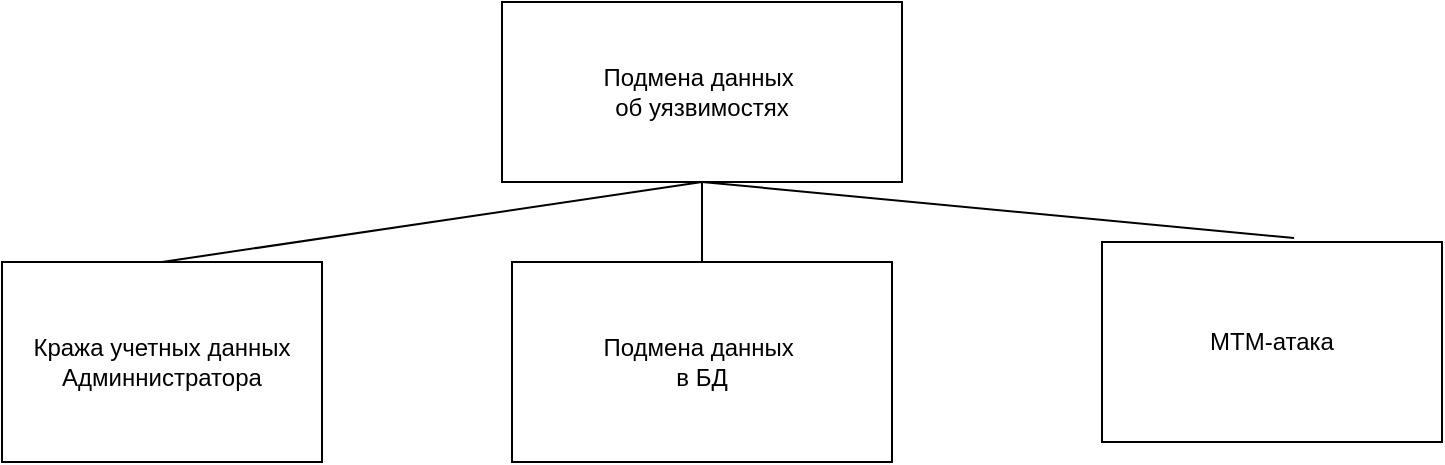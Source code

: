 <mxfile version="19.0.3" type="github" pages="3">
  <diagram id="D-yUW482YGTC_Zu7iGBm" name="Page-1">
    <mxGraphModel dx="868" dy="450" grid="1" gridSize="10" guides="1" tooltips="1" connect="1" arrows="1" fold="1" page="1" pageScale="1" pageWidth="827" pageHeight="1169" math="0" shadow="0">
      <root>
        <mxCell id="0" />
        <mxCell id="1" parent="0" />
        <mxCell id="s8_ZTxjLeVXoFBaqplVr-2" value="Подмена данных&amp;nbsp;&lt;br&gt;об уязвимостях" style="rounded=0;whiteSpace=wrap;html=1;" vertex="1" parent="1">
          <mxGeometry x="330" y="70" width="200" height="90" as="geometry" />
        </mxCell>
        <mxCell id="s8_ZTxjLeVXoFBaqplVr-3" value="Кража учетных данных&lt;br&gt;Админнистратора" style="rounded=0;whiteSpace=wrap;html=1;" vertex="1" parent="1">
          <mxGeometry x="80" y="200" width="160" height="100" as="geometry" />
        </mxCell>
        <mxCell id="s8_ZTxjLeVXoFBaqplVr-4" value="Подмена данных&amp;nbsp;&lt;br&gt;в БД" style="rounded=0;whiteSpace=wrap;html=1;" vertex="1" parent="1">
          <mxGeometry x="335" y="200" width="190" height="100" as="geometry" />
        </mxCell>
        <mxCell id="s8_ZTxjLeVXoFBaqplVr-5" value="МТМ-атака" style="rounded=0;whiteSpace=wrap;html=1;" vertex="1" parent="1">
          <mxGeometry x="630" y="190" width="170" height="100" as="geometry" />
        </mxCell>
        <mxCell id="s8_ZTxjLeVXoFBaqplVr-8" value="" style="endArrow=none;html=1;rounded=0;shadow=0;sketch=0;strokeColor=default;jumpStyle=none;entryX=0.5;entryY=1;entryDx=0;entryDy=0;exitX=0.5;exitY=0;exitDx=0;exitDy=0;" edge="1" parent="1" source="s8_ZTxjLeVXoFBaqplVr-3" target="s8_ZTxjLeVXoFBaqplVr-2">
          <mxGeometry width="50" height="50" relative="1" as="geometry">
            <mxPoint x="130" y="330" as="sourcePoint" />
            <mxPoint x="180" y="280" as="targetPoint" />
          </mxGeometry>
        </mxCell>
        <mxCell id="s8_ZTxjLeVXoFBaqplVr-10" value="" style="endArrow=none;html=1;rounded=0;shadow=0;sketch=0;strokeColor=default;jumpStyle=none;entryX=0.5;entryY=1;entryDx=0;entryDy=0;exitX=0.565;exitY=-0.02;exitDx=0;exitDy=0;exitPerimeter=0;" edge="1" parent="1" source="s8_ZTxjLeVXoFBaqplVr-5" target="s8_ZTxjLeVXoFBaqplVr-2">
          <mxGeometry width="50" height="50" relative="1" as="geometry">
            <mxPoint x="170" y="210" as="sourcePoint" />
            <mxPoint x="440" y="170" as="targetPoint" />
          </mxGeometry>
        </mxCell>
        <mxCell id="s8_ZTxjLeVXoFBaqplVr-11" value="" style="endArrow=none;html=1;rounded=0;shadow=0;sketch=0;strokeColor=default;jumpStyle=none;entryX=0.5;entryY=1;entryDx=0;entryDy=0;" edge="1" parent="1" source="s8_ZTxjLeVXoFBaqplVr-4" target="s8_ZTxjLeVXoFBaqplVr-2">
          <mxGeometry width="50" height="50" relative="1" as="geometry">
            <mxPoint x="180" y="220" as="sourcePoint" />
            <mxPoint x="450" y="180" as="targetPoint" />
          </mxGeometry>
        </mxCell>
      </root>
    </mxGraphModel>
  </diagram>
  <diagram name="Page-1" id="jaZjA9ey6SBZGUk1t0Iv">
    <mxGraphModel dx="2329" dy="1000" grid="1" gridSize="20" guides="1" tooltips="1" connect="1" arrows="1" fold="1" page="0" pageScale="1" pageWidth="827" pageHeight="1169" math="0" shadow="0">
      <root>
        <mxCell id="0" />
        <mxCell id="1" parent="0" />
        <mxCell id="6FbULZx7t-redWRsqtDW-2" value="Несанкционированный&lt;br style=&quot;font-size: 19px;&quot;&gt;доступ пользователя" style="rounded=0;whiteSpace=wrap;html=1;fontSize=19;fontStyle=1;strokeWidth=2;" parent="1" vertex="1">
          <mxGeometry x="303" y="20" width="222" height="100" as="geometry" />
        </mxCell>
        <mxCell id="6FbULZx7t-redWRsqtDW-5" style="rounded=0;orthogonalLoop=1;jettySize=auto;html=1;exitX=0.5;exitY=0;exitDx=0;exitDy=0;entryX=0.5;entryY=1;entryDx=0;entryDy=0;fontSize=19;endArrow=none;endFill=0;dashed=1;fontStyle=1;strokeWidth=2;" parent="1" source="6FbULZx7t-redWRsqtDW-4" target="6FbULZx7t-redWRsqtDW-2" edge="1">
          <mxGeometry relative="1" as="geometry" />
        </mxCell>
        <mxCell id="6FbULZx7t-redWRsqtDW-8" style="edgeStyle=none;rounded=0;orthogonalLoop=1;jettySize=auto;html=1;exitX=0.5;exitY=1;exitDx=0;exitDy=0;dashed=1;fontSize=19;endArrow=none;endFill=0;fontStyle=1;strokeWidth=2;" parent="1" source="6FbULZx7t-redWRsqtDW-4" target="6FbULZx7t-redWRsqtDW-7" edge="1">
          <mxGeometry relative="1" as="geometry" />
        </mxCell>
        <mxCell id="6FbULZx7t-redWRsqtDW-4" value="Получение&lt;br style=&quot;font-size: 19px;&quot;&gt;физического&lt;br style=&quot;font-size: 19px;&quot;&gt;доступа&amp;nbsp;к серверу" style="rounded=0;whiteSpace=wrap;html=1;fontSize=19;fontStyle=1;strokeWidth=2;" parent="1" vertex="1">
          <mxGeometry x="-280" y="220" width="301.25" height="150" as="geometry" />
        </mxCell>
        <mxCell id="6FbULZx7t-redWRsqtDW-7" value="Доступ к &lt;br style=&quot;font-size: 19px;&quot;&gt;серверу &lt;br style=&quot;font-size: 19px;&quot;&gt;надежно &lt;br style=&quot;font-size: 19px;&quot;&gt;защищен" style="ellipse;whiteSpace=wrap;html=1;fontSize=19;aspect=fixed;fontStyle=1;strokeWidth=2;" parent="1" vertex="1">
          <mxGeometry x="-218.12" y="450" width="177.5" height="177.5" as="geometry" />
        </mxCell>
        <mxCell id="-A18JB_W-Mte3Z53-bMp-1" style="edgeStyle=none;rounded=0;orthogonalLoop=1;jettySize=auto;html=1;exitX=0.5;exitY=1;exitDx=0;exitDy=0;entryX=0.5;entryY=0;entryDx=0;entryDy=0;fontSize=19;endArrow=none;endFill=0;fontStyle=1;strokeWidth=2;" parent="1" source="6FbULZx7t-redWRsqtDW-9" target="6FbULZx7t-redWRsqtDW-21" edge="1">
          <mxGeometry relative="1" as="geometry" />
        </mxCell>
        <mxCell id="6FbULZx7t-redWRsqtDW-9" value="Сервер находится в подсети, к которой имеется&lt;br style=&quot;font-size: 19px;&quot;&gt;ограниченный круг лиц" style="rounded=0;whiteSpace=wrap;html=1;fontSize=19;fontStyle=1;strokeWidth=2;" parent="1" vertex="1">
          <mxGeometry x="100" y="220" width="290" height="150" as="geometry" />
        </mxCell>
        <mxCell id="6FbULZx7t-redWRsqtDW-10" value="Злоумышленник сканирует подсеть&amp;nbsp;" style="rounded=0;whiteSpace=wrap;html=1;fontSize=19;fontStyle=1;strokeWidth=2;" parent="1" vertex="1">
          <mxGeometry x="440" y="220" width="280" height="150" as="geometry" />
        </mxCell>
        <mxCell id="6FbULZx7t-redWRsqtDW-11" value="Сервер находится в подсети, доступ к которой имеют все" style="rounded=0;whiteSpace=wrap;html=1;fontSize=19;fontStyle=1;strokeWidth=2;" parent="1" vertex="1">
          <mxGeometry x="800" y="220" width="320" height="150" as="geometry" />
        </mxCell>
        <mxCell id="6FbULZx7t-redWRsqtDW-13" style="rounded=0;orthogonalLoop=1;jettySize=auto;html=1;exitX=0.5;exitY=0;exitDx=0;exitDy=0;entryX=0.5;entryY=1;entryDx=0;entryDy=0;fontSize=19;endArrow=none;endFill=0;dashed=1;fontStyle=1;strokeWidth=2;" parent="1" source="6FbULZx7t-redWRsqtDW-11" target="6FbULZx7t-redWRsqtDW-2" edge="1">
          <mxGeometry relative="1" as="geometry">
            <mxPoint x="115" y="240" as="sourcePoint" />
            <mxPoint x="434" y="140" as="targetPoint" />
          </mxGeometry>
        </mxCell>
        <mxCell id="6FbULZx7t-redWRsqtDW-14" value="" style="endArrow=none;html=1;rounded=0;fontSize=19;exitX=0.5;exitY=0;exitDx=0;exitDy=0;fontStyle=1;strokeWidth=2;" parent="1" source="6FbULZx7t-redWRsqtDW-10" edge="1">
          <mxGeometry width="50" height="50" relative="1" as="geometry">
            <mxPoint x="480" y="230" as="sourcePoint" />
            <mxPoint x="420" y="120" as="targetPoint" />
          </mxGeometry>
        </mxCell>
        <mxCell id="6FbULZx7t-redWRsqtDW-15" style="rounded=0;orthogonalLoop=1;jettySize=auto;html=1;exitX=0.5;exitY=0;exitDx=0;exitDy=0;fontSize=19;endArrow=none;endFill=0;fontStyle=1;strokeWidth=2;" parent="1" source="6FbULZx7t-redWRsqtDW-9" edge="1">
          <mxGeometry relative="1" as="geometry">
            <mxPoint x="135" y="260" as="sourcePoint" />
            <mxPoint x="420" y="120" as="targetPoint" />
          </mxGeometry>
        </mxCell>
        <mxCell id="6FbULZx7t-redWRsqtDW-26" style="edgeStyle=none;rounded=0;orthogonalLoop=1;jettySize=auto;html=1;exitX=0.5;exitY=1;exitDx=0;exitDy=0;entryX=0.55;entryY=-0.017;entryDx=0;entryDy=0;entryPerimeter=0;fontSize=19;endArrow=none;endFill=0;fontStyle=1;strokeWidth=2;" parent="1" source="6FbULZx7t-redWRsqtDW-16" target="6FbULZx7t-redWRsqtDW-24" edge="1">
          <mxGeometry relative="1" as="geometry" />
        </mxCell>
        <mxCell id="6FbULZx7t-redWRsqtDW-16" value="Злоумышленник сканирует подсеть&amp;nbsp;" style="rounded=0;whiteSpace=wrap;html=1;fontSize=19;fontStyle=1;strokeWidth=2;" parent="1" vertex="1">
          <mxGeometry x="10" y="450" width="230" height="150" as="geometry" />
        </mxCell>
        <mxCell id="6FbULZx7t-redWRsqtDW-17" value="" style="endArrow=none;html=1;rounded=0;fontSize=19;exitX=0.5;exitY=0;exitDx=0;exitDy=0;entryX=0.5;entryY=1;entryDx=0;entryDy=0;fontStyle=1;strokeWidth=2;" parent="1" source="6FbULZx7t-redWRsqtDW-16" target="6FbULZx7t-redWRsqtDW-9" edge="1">
          <mxGeometry width="50" height="50" relative="1" as="geometry">
            <mxPoint x="260" y="410" as="sourcePoint" />
            <mxPoint x="310" y="360" as="targetPoint" />
          </mxGeometry>
        </mxCell>
        <mxCell id="6FbULZx7t-redWRsqtDW-21" value="&lt;span style=&quot;font-size: 19px;&quot;&gt;Взлом ПК пользователя, у которого есть доступ к подсети&amp;nbsp;&lt;/span&gt;" style="rounded=0;whiteSpace=wrap;html=1;fontSize=19;fontStyle=1;strokeWidth=2;" parent="1" vertex="1">
          <mxGeometry x="340" y="450" width="260" height="150" as="geometry" />
        </mxCell>
        <mxCell id="6FbULZx7t-redWRsqtDW-23" value="Подбор пароля администратора сетевого оборудования&amp;nbsp;" style="rounded=0;whiteSpace=wrap;html=1;fontSize=19;fontStyle=1;strokeWidth=2;" parent="1" vertex="1">
          <mxGeometry x="-160" y="680" width="250" height="150" as="geometry" />
        </mxCell>
        <mxCell id="6FbULZx7t-redWRsqtDW-28" value="" style="edgeStyle=none;rounded=0;orthogonalLoop=1;jettySize=auto;html=1;fontSize=19;endArrow=none;endFill=0;fontStyle=1;strokeWidth=2;" parent="1" source="6FbULZx7t-redWRsqtDW-24" target="6FbULZx7t-redWRsqtDW-27" edge="1">
          <mxGeometry relative="1" as="geometry" />
        </mxCell>
        <mxCell id="6FbULZx7t-redWRsqtDW-24" value="Эксплуатация уязвимостей сетевого оборудования&amp;nbsp;" style="rounded=0;whiteSpace=wrap;html=1;fontSize=19;fontStyle=1;strokeWidth=2;" parent="1" vertex="1">
          <mxGeometry x="240" y="680" width="300" height="150" as="geometry" />
        </mxCell>
        <mxCell id="6FbULZx7t-redWRsqtDW-25" value="" style="endArrow=none;html=1;rounded=0;fontSize=19;entryX=0.5;entryY=1;entryDx=0;entryDy=0;exitX=0.5;exitY=0;exitDx=0;exitDy=0;fontStyle=1;strokeWidth=2;" parent="1" source="6FbULZx7t-redWRsqtDW-23" target="6FbULZx7t-redWRsqtDW-16" edge="1">
          <mxGeometry width="50" height="50" relative="1" as="geometry">
            <mxPoint x="160" y="640" as="sourcePoint" />
            <mxPoint x="290" y="560" as="targetPoint" />
          </mxGeometry>
        </mxCell>
        <mxCell id="6FbULZx7t-redWRsqtDW-27" value="Злоумышленник добавляет свое устройство в список устройств, имеющих доступ к подсети&amp;nbsp;" style="rounded=0;whiteSpace=wrap;html=1;fontSize=19;fontStyle=1;strokeWidth=2;" parent="1" vertex="1">
          <mxGeometry x="240" y="920" width="300" height="150" as="geometry" />
        </mxCell>
        <mxCell id="Y8-Q894dEQFveqAiLZU0-1" value="&lt;span style=&quot;font-size: 19px; background-color: rgb(248, 249, 250);&quot;&gt;Доступ к&lt;/span&gt;&lt;br style=&quot;font-size: 19px; background-color: rgb(248, 249, 250);&quot;&gt;&lt;span style=&quot;font-size: 19px; background-color: rgb(248, 249, 250);&quot;&gt;серверу&lt;/span&gt;&lt;br style=&quot;font-size: 19px; background-color: rgb(248, 249, 250);&quot;&gt;&lt;span style=&quot;font-size: 19px; background-color: rgb(248, 249, 250);&quot;&gt;имеет ограниченный круг лиц&lt;/span&gt;" style="rounded=0;whiteSpace=wrap;html=1;fontStyle=1;fontSize=19;strokeWidth=2;" vertex="1" parent="1">
          <mxGeometry x="820" y="468.75" width="360" height="140" as="geometry" />
        </mxCell>
        <mxCell id="Y8-Q894dEQFveqAiLZU0-5" value="" style="endArrow=none;html=1;rounded=0;shadow=0;sketch=0;fontSize=19;strokeColor=default;strokeWidth=2;jumpStyle=none;entryX=0.615;entryY=1;entryDx=0;entryDy=0;entryPerimeter=0;exitX=0.5;exitY=0;exitDx=0;exitDy=0;" edge="1" parent="1" source="Y8-Q894dEQFveqAiLZU0-1" target="6FbULZx7t-redWRsqtDW-11">
          <mxGeometry width="50" height="50" relative="1" as="geometry">
            <mxPoint x="300" y="370" as="sourcePoint" />
            <mxPoint x="350" y="320" as="targetPoint" />
          </mxGeometry>
        </mxCell>
      </root>
    </mxGraphModel>
  </diagram>
  <diagram name="Page-2" id="khUCScZbDv_7Tpq3c3cM">
    <mxGraphModel dx="868" dy="393" grid="1" gridSize="20" guides="1" tooltips="1" connect="1" arrows="1" fold="1" page="1" pageScale="1" pageWidth="827" pageHeight="1169" math="0" shadow="0">
      <root>
        <mxCell id="0" />
        <mxCell id="1" parent="0" />
        <mxCell id="SDMlweXN4qUUG9gfwiu--1" value="Отказ в обслуживании при обработке API запросов" style="rounded=0;whiteSpace=wrap;html=1;fontSize=18;" parent="1" vertex="1">
          <mxGeometry x="400" y="20" width="240" height="60" as="geometry" />
        </mxCell>
        <mxCell id="SDMlweXN4qUUG9gfwiu--2" value="Использование уязвимостей web-сервера&amp;nbsp;" style="rounded=0;whiteSpace=wrap;html=1;fontSize=18;" parent="1" vertex="1">
          <mxGeometry x="20" y="140" width="220" height="80" as="geometry" />
        </mxCell>
        <mxCell id="SDMlweXN4qUUG9gfwiu--3" value="Перенасыщение трафиком&amp;nbsp;" style="rounded=0;whiteSpace=wrap;html=1;fontSize=18;" parent="1" vertex="1">
          <mxGeometry x="280" y="140" width="160" height="80" as="geometry" />
        </mxCell>
        <mxCell id="SDMlweXN4qUUG9gfwiu--4" value="Использование ошибок в настройке web сервера&amp;nbsp;" style="rounded=0;whiteSpace=wrap;html=1;fontSize=18;" parent="1" vertex="1">
          <mxGeometry x="480" y="140" width="240" height="80" as="geometry" />
        </mxCell>
        <mxCell id="SDMlweXN4qUUG9gfwiu--5" value="Физическое отключение сервера&amp;nbsp;" style="rounded=0;whiteSpace=wrap;html=1;fontSize=18;" parent="1" vertex="1">
          <mxGeometry x="760" y="140" width="153" height="80" as="geometry" />
        </mxCell>
        <mxCell id="SDMlweXN4qUUG9gfwiu--6" value="Используется надежный web сервер, проверенного производителя&amp;nbsp;" style="ellipse;whiteSpace=wrap;html=1;aspect=fixed;fontSize=18;" parent="1" vertex="1">
          <mxGeometry x="40" y="330" width="180" height="180" as="geometry" />
        </mxCell>
        <mxCell id="SDMlweXN4qUUG9gfwiu--7" value="Перенасыщение web сервера&amp;nbsp;" style="rounded=0;whiteSpace=wrap;html=1;fontSize=18;" parent="1" vertex="1">
          <mxGeometry x="280" y="360" width="200" height="120" as="geometry" />
        </mxCell>
        <mxCell id="SDMlweXN4qUUG9gfwiu--8" value="Перенасыщение сетевого оборудования&amp;nbsp;" style="rounded=0;whiteSpace=wrap;html=1;fontSize=18;" parent="1" vertex="1">
          <mxGeometry x="510" y="360" width="180" height="120" as="geometry" />
        </mxCell>
        <mxCell id="SDMlweXN4qUUG9gfwiu--9" value="Доступ к серверу ограничен&amp;nbsp;" style="ellipse;whiteSpace=wrap;html=1;aspect=fixed;fontSize=18;" parent="1" vertex="1">
          <mxGeometry x="776.5" y="360" width="120" height="120" as="geometry" />
        </mxCell>
        <mxCell id="SDMlweXN4qUUG9gfwiu--10" value="Создание множества долгоисполняющихся запросов&amp;nbsp;" style="rounded=0;whiteSpace=wrap;html=1;fontSize=18;" parent="1" vertex="1">
          <mxGeometry x="120" y="560" width="220" height="105" as="geometry" />
        </mxCell>
        <mxCell id="SDMlweXN4qUUG9gfwiu--11" value="Заполнение дискового пространства за счет увеличения обьема&amp;nbsp;" style="rounded=0;whiteSpace=wrap;html=1;fontSize=18;" parent="1" vertex="1">
          <mxGeometry x="390" y="560" width="190" height="100" as="geometry" />
        </mxCell>
        <mxCell id="SDMlweXN4qUUG9gfwiu--12" value="Выход оборудования из строя&amp;nbsp;" style="rounded=0;whiteSpace=wrap;html=1;fontSize=18;" parent="1" vertex="1">
          <mxGeometry x="640" y="560" width="200" height="100" as="geometry" />
        </mxCell>
        <mxCell id="SDMlweXN4qUUG9gfwiu--13" value="Долго исполняющиеся запросы автоматически прерываются&amp;nbsp;" style="ellipse;whiteSpace=wrap;html=1;aspect=fixed;fontSize=18;" parent="1" vertex="1">
          <mxGeometry x="160" y="760" width="180" height="180" as="geometry" />
        </mxCell>
      </root>
    </mxGraphModel>
  </diagram>
</mxfile>
